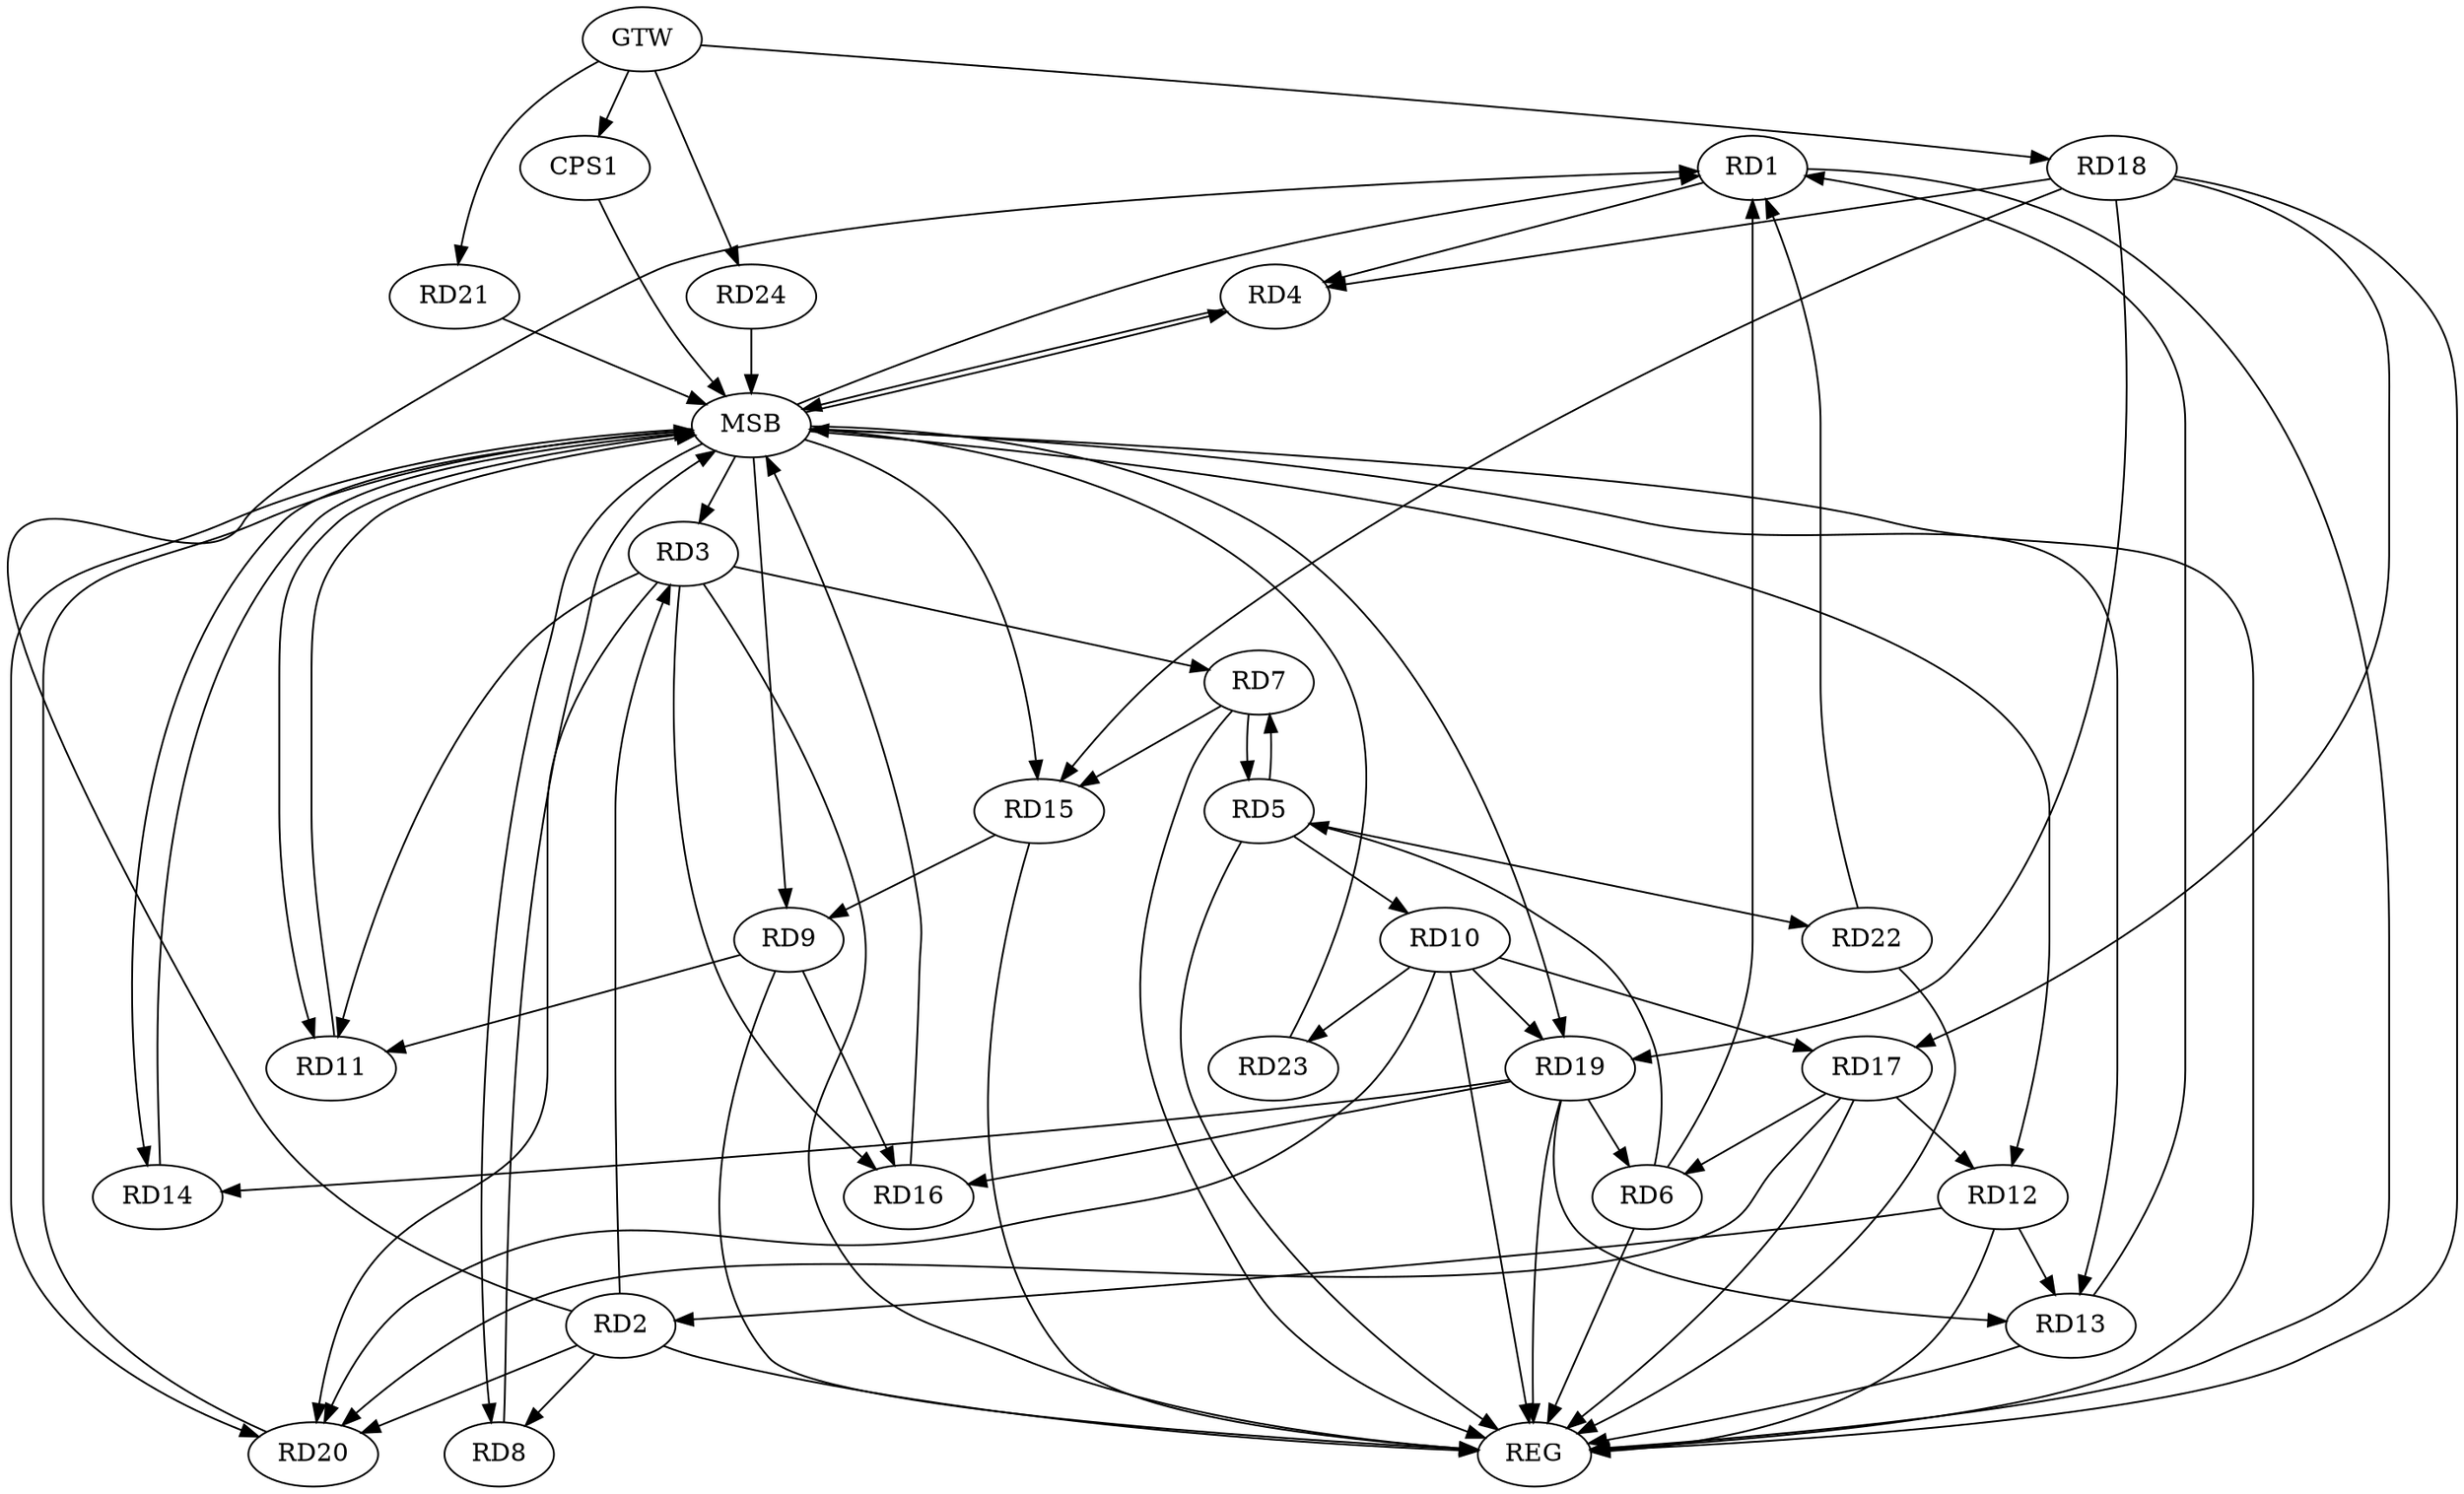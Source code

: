 strict digraph G {
  RD1 [ label="RD1" ];
  RD2 [ label="RD2" ];
  RD3 [ label="RD3" ];
  RD4 [ label="RD4" ];
  RD5 [ label="RD5" ];
  RD6 [ label="RD6" ];
  RD7 [ label="RD7" ];
  RD8 [ label="RD8" ];
  RD9 [ label="RD9" ];
  RD10 [ label="RD10" ];
  RD11 [ label="RD11" ];
  RD12 [ label="RD12" ];
  RD13 [ label="RD13" ];
  RD14 [ label="RD14" ];
  RD15 [ label="RD15" ];
  RD16 [ label="RD16" ];
  RD17 [ label="RD17" ];
  RD18 [ label="RD18" ];
  RD19 [ label="RD19" ];
  RD20 [ label="RD20" ];
  RD21 [ label="RD21" ];
  RD22 [ label="RD22" ];
  RD23 [ label="RD23" ];
  RD24 [ label="RD24" ];
  CPS1 [ label="CPS1" ];
  GTW [ label="GTW" ];
  REG [ label="REG" ];
  MSB [ label="MSB" ];
  RD2 -> RD1;
  RD1 -> RD4;
  RD6 -> RD1;
  RD13 -> RD1;
  RD22 -> RD1;
  RD2 -> RD3;
  RD2 -> RD8;
  RD12 -> RD2;
  RD2 -> RD20;
  RD3 -> RD7;
  RD3 -> RD11;
  RD3 -> RD16;
  RD3 -> RD20;
  RD18 -> RD4;
  RD6 -> RD5;
  RD5 -> RD7;
  RD7 -> RD5;
  RD5 -> RD10;
  RD5 -> RD22;
  RD17 -> RD6;
  RD19 -> RD6;
  RD7 -> RD15;
  RD9 -> RD11;
  RD15 -> RD9;
  RD9 -> RD16;
  RD10 -> RD17;
  RD10 -> RD19;
  RD10 -> RD20;
  RD10 -> RD23;
  RD12 -> RD13;
  RD17 -> RD12;
  RD19 -> RD13;
  RD19 -> RD14;
  RD18 -> RD15;
  RD19 -> RD16;
  RD18 -> RD17;
  RD17 -> RD20;
  RD18 -> RD19;
  GTW -> RD18;
  GTW -> RD21;
  GTW -> RD24;
  GTW -> CPS1;
  RD1 -> REG;
  RD2 -> REG;
  RD3 -> REG;
  RD5 -> REG;
  RD6 -> REG;
  RD7 -> REG;
  RD9 -> REG;
  RD10 -> REG;
  RD12 -> REG;
  RD13 -> REG;
  RD15 -> REG;
  RD17 -> REG;
  RD18 -> REG;
  RD19 -> REG;
  RD22 -> REG;
  RD4 -> MSB;
  MSB -> RD12;
  MSB -> RD20;
  MSB -> REG;
  RD8 -> MSB;
  MSB -> RD4;
  RD11 -> MSB;
  RD14 -> MSB;
  RD16 -> MSB;
  MSB -> RD11;
  MSB -> RD13;
  RD20 -> MSB;
  RD21 -> MSB;
  MSB -> RD8;
  RD23 -> MSB;
  MSB -> RD19;
  RD24 -> MSB;
  MSB -> RD1;
  MSB -> RD3;
  MSB -> RD9;
  CPS1 -> MSB;
  MSB -> RD14;
  MSB -> RD15;
}
